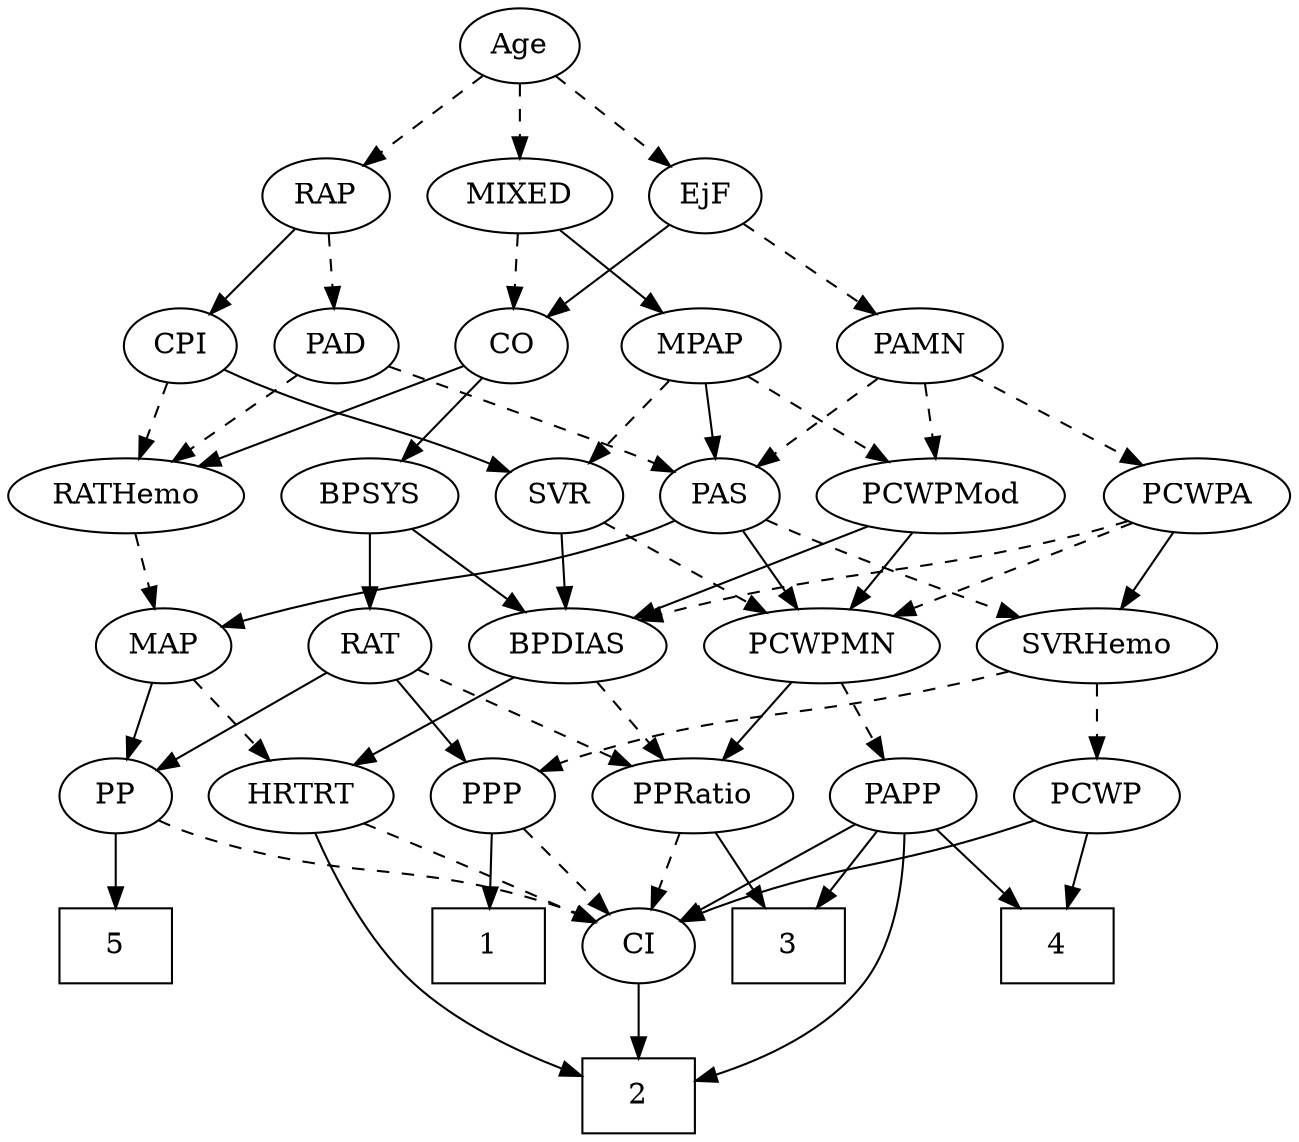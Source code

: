 strict digraph {
	graph [bb="0,0,561.99,540"];
	node [label="\N"];
	1	[height=0.5,
		pos="186.4,90",
		shape=box,
		width=0.75];
	2	[height=0.5,
		pos="258.4,18",
		shape=box,
		width=0.75];
	3	[height=0.5,
		pos="330.4,90",
		shape=box,
		width=0.75];
	4	[height=0.5,
		pos="455.4,90",
		shape=box,
		width=0.75];
	5	[height=0.5,
		pos="41.396,90",
		shape=box,
		width=0.75];
	Age	[height=0.5,
		pos="223.4,522",
		width=0.75];
	EjF	[height=0.5,
		pos="308.4,450",
		width=0.75];
	Age -> EjF	[pos="e,292.06,464.46 239.78,507.5 252.37,497.14 269.93,482.67 284.14,470.97",
		style=dashed];
	RAP	[height=0.5,
		pos="137.4,450",
		width=0.77632];
	Age -> RAP	[pos="e,154.22,464.69 206.81,507.5 194.17,497.21 176.54,482.86 162.21,471.2",
		style=dashed];
	MIXED	[height=0.5,
		pos="223.4,450",
		width=1.1193];
	Age -> MIXED	[pos="e,223.4,468.1 223.4,503.7 223.4,495.98 223.4,486.71 223.4,478.11",
		style=dashed];
	CO	[height=0.5,
		pos="220.4,378",
		width=0.75];
	EjF -> CO	[pos="e,237.01,392.22 291.43,435.5 278.32,425.08 259.98,410.49 245.22,398.75",
		style=solid];
	PAMN	[height=0.5,
		pos="401.4,378",
		width=1.011];
	EjF -> PAMN	[pos="e,382.06,393.56 325.89,435.83 339.38,425.68 358.31,411.43 373.84,399.74",
		style=dashed];
	PAD	[height=0.5,
		pos="140.4,378",
		width=0.79437];
	RAP -> PAD	[pos="e,139.66,396.1 138.14,431.7 138.47,423.98 138.87,414.71 139.23,406.11",
		style=dashed];
	CPI	[height=0.5,
		pos="66.396,378",
		width=0.75];
	RAP -> CPI	[pos="e,81.088,393.49 122.68,434.5 112.78,424.73 99.552,411.69 88.405,400.7",
		style=solid];
	MPAP	[height=0.5,
		pos="305.4,378",
		width=0.97491];
	MIXED -> MPAP	[pos="e,287.92,393.92 241.19,433.81 252.55,424.11 267.45,411.39 280.04,400.64",
		style=solid];
	MIXED -> CO	[pos="e,221.13,396.1 222.65,431.7 222.32,423.98 221.93,414.71 221.56,406.11",
		style=dashed];
	PAS	[height=0.5,
		pos="311.4,306",
		width=0.75];
	MPAP -> PAS	[pos="e,309.93,324.1 306.88,359.7 307.54,351.98 308.33,342.71 309.07,334.11",
		style=solid];
	SVR	[height=0.5,
		pos="238.4,306",
		width=0.77632];
	MPAP -> SVR	[pos="e,252.76,322.01 290.53,361.46 281.47,352 269.74,339.75 259.71,329.27",
		style=dashed];
	PCWPMod	[height=0.5,
		pos="408.4,306",
		width=1.4443];
	MPAP -> PCWPMod	[pos="e,385.94,322.26 325.75,363.17 340.52,353.13 360.78,339.36 377.54,327.97",
		style=dashed];
	BPSYS	[height=0.5,
		pos="154.4,306",
		width=1.0471];
	RAT	[height=0.5,
		pos="154.4,234",
		width=0.75827];
	BPSYS -> RAT	[pos="e,154.4,252.1 154.4,287.7 154.4,279.98 154.4,270.71 154.4,262.11",
		style=solid];
	BPDIAS	[height=0.5,
		pos="242.4,234",
		width=1.1735];
	BPSYS -> BPDIAS	[pos="e,223.15,250.31 173.06,290.15 185.26,280.45 201.4,267.61 215.04,256.76",
		style=solid];
	PAD -> PAS	[pos="e,290.18,317.31 164.19,367.76 200.03,353.83 264.79,328.58 275.4,324 277.2,323.22 279.06,322.4 280.92,321.56",
		style=dashed];
	RATHemo	[height=0.5,
		pos="49.396,306",
		width=1.3721];
	PAD -> RATHemo	[pos="e,69.747,322.65 122.85,363.5 110.16,353.74 92.725,340.33 78.028,329.02",
		style=dashed];
	CO -> BPSYS	[pos="e,169.29,322.8 206.4,362.15 197.63,352.85 186.14,340.67 176.2,330.12",
		style=solid];
	CO -> RATHemo	[pos="e,81.065,319.96 198.04,367.85 170.85,356.72 124.41,337.71 90.658,323.89",
		style=solid];
	PCWPMN	[height=0.5,
		pos="352.4,234",
		width=1.3902];
	PAS -> PCWPMN	[pos="e,342.37,252.12 320.9,288.76 325.73,280.53 331.71,270.32 337.16,261.02",
		style=solid];
	SVRHemo	[height=0.5,
		pos="470.4,234",
		width=1.3902];
	PAS -> SVRHemo	[pos="e,439.18,248.1 332.66,294.81 337.49,292.54 342.61,290.16 347.4,288 374.68,275.68 405.64,262.35 429.67,252.14",
		style=dashed];
	MAP	[height=0.5,
		pos="63.396,234",
		width=0.84854];
	PAS -> MAP	[pos="e,89.578,243.53 290.77,294.33 285.82,292.03 280.49,289.76 275.4,288 207.75,264.58 187.53,270.58 118.4,252 112.19,250.33 105.63,248.43 \
99.286,246.51",
		style=solid];
	PAMN -> PAS	[pos="e,328.5,320.3 382.75,362.5 369.41,352.12 351.29,338.03 336.65,326.64",
		style=dashed];
	PAMN -> PCWPMod	[pos="e,406.69,324.1 403.13,359.7 403.9,351.98 404.82,342.71 405.68,334.11",
		style=dashed];
	PCWPA	[height=0.5,
		pos="520.4,306",
		width=1.1555];
	PAMN -> PCWPA	[pos="e,496.59,321 424.06,363.67 442.07,353.07 467.51,338.11 487.72,326.22",
		style=dashed];
	RATHemo -> MAP	[pos="e,59.975,252.1 52.856,287.7 54.399,279.98 56.253,270.71 57.973,262.11",
		style=dashed];
	CPI -> RATHemo	[pos="e,53.591,324.28 62.28,360.05 60.388,352.26 58.095,342.82 55.972,334.08",
		style=dashed];
	CPI -> SVR	[pos="e,216.61,317.37 87.57,366.6 92.405,364.34 97.547,362.02 102.4,360 145.61,341.98 158.09,341.79 201.4,324 203.26,323.23 205.17,322.43 \
207.08,321.6",
		style=solid];
	PP	[height=0.5,
		pos="41.396,162",
		width=0.75];
	RAT -> PP	[pos="e,60.659,174.93 135.23,221.13 117.13,209.91 89.773,192.97 69.262,180.26",
		style=solid];
	PPP	[height=0.5,
		pos="211.4,162",
		width=0.75];
	RAT -> PPP	[pos="e,199.05,178.16 166.76,217.81 174.31,208.55 184.1,196.52 192.59,186.09",
		style=solid];
	PPRatio	[height=0.5,
		pos="296.4,162",
		width=1.1013];
	RAT -> PPRatio	[pos="e,270.41,175.81 175.65,222.52 198.29,211.36 234.47,193.53 261.33,180.29",
		style=dashed];
	SVR -> PCWPMN	[pos="e,328.31,249.79 257.99,292.97 274.89,282.59 299.63,267.4 319.54,255.17",
		style=dashed];
	SVR -> BPDIAS	[pos="e,241.42,252.1 239.38,287.7 239.83,279.98 240.35,270.71 240.85,262.11",
		style=solid];
	PCWPMod -> PCWPMN	[pos="e,365.57,251.47 395.12,288.41 388.22,279.78 379.65,269.06 371.99,259.5",
		style=solid];
	PCWPMod -> BPDIAS	[pos="e,271.39,247.23 376.78,291.67 349.48,280.16 309.96,263.49 280.84,251.21",
		style=solid];
	PCWPA -> PCWPMN	[pos="e,383.75,248.06 491.52,292.97 464.43,281.68 423.64,264.69 393.23,252.01",
		style=dashed];
	PCWPA -> SVRHemo	[pos="e,482.51,251.96 508.55,288.41 502.53,279.99 495.1,269.58 488.4,260.2",
		style=solid];
	PCWPA -> BPDIAS	[pos="e,273.77,246.12 489.29,293.97 482.76,291.84 475.89,289.74 469.4,288 392.27,267.34 370.52,272.66 293.4,252 290.2,251.14 286.9,250.2 \
283.6,249.2",
		style=dashed];
	PCWPMN -> PPRatio	[pos="e,309.57,179.47 339.12,216.41 332.22,207.78 323.65,197.06 315.99,187.5",
		style=solid];
	PAPP	[height=0.5,
		pos="385.4,162",
		width=0.88464];
	PCWPMN -> PAPP	[pos="e,377.48,179.79 360.38,216.05 364.19,207.97 368.84,198.12 373.09,189.11",
		style=dashed];
	SVRHemo -> PPP	[pos="e,232.01,173.7 433.04,221.84 425.88,219.82 418.42,217.78 411.4,216 339.06,197.66 318.03,204.08 247.4,180 245.48,179.35 243.54,178.62 \
241.59,177.85",
		style=dashed];
	PCWP	[height=0.5,
		pos="470.4,162",
		width=0.97491];
	SVRHemo -> PCWP	[pos="e,470.4,180.1 470.4,215.7 470.4,207.98 470.4,198.71 470.4,190.11",
		style=dashed];
	BPDIAS -> PPRatio	[pos="e,283.94,179.15 254.92,216.76 261.67,208.02 270.13,197.05 277.64,187.31",
		style=dashed];
	HRTRT	[height=0.5,
		pos="126.4,162",
		width=1.1013];
	BPDIAS -> HRTRT	[pos="e,149.44,176.91 218.92,218.83 201.43,208.28 177.36,193.75 158.15,182.16",
		style=solid];
	MAP -> PP	[pos="e,46.672,179.79 58.07,216.05 55.557,208.06 52.5,198.33 49.693,189.4",
		style=solid];
	MAP -> HRTRT	[pos="e,111.88,179.13 77.066,217.81 85.256,208.71 95.844,196.95 105.11,186.65",
		style=dashed];
	PP -> 5	[pos="e,41.396,108.1 41.396,143.7 41.396,135.98 41.396,126.71 41.396,118.11",
		style=solid];
	CI	[height=0.5,
		pos="258.4,90",
		width=0.75];
	PP -> CI	[pos="e,237.75,101.6 62.04,150.4 66.991,148.09 72.317,145.81 77.396,144 139.95,121.71 159.85,130.29 222.4,108 224.3,107.32 226.24,106.58 \
228.18,105.79",
		style=dashed];
	PPP -> 1	[pos="e,192.63,108.45 205.47,144.41 202.66,136.54 199.23,126.93 196.05,118.04",
		style=solid];
	PPP -> CI	[pos="e,247.77,106.82 222.06,145.12 227.95,136.34 235.39,125.26 242,115.42",
		style=dashed];
	PPRatio -> 3	[pos="e,322,108.28 304.63,144.05 308.49,136.09 313.2,126.41 317.52,117.51",
		style=solid];
	PPRatio -> CI	[pos="e,267.34,107.47 287.39,144.41 282.85,136.04 277.24,125.71 272.17,116.37",
		style=dashed];
	PCWP -> 4	[pos="e,459.1,108.28 466.76,144.05 465.09,136.26 463.07,126.82 461.2,118.08",
		style=solid];
	PCWP -> CI	[pos="e,279.45,101.7 443.56,150.13 437.93,147.99 432,145.84 426.4,144 368.63,125.02 351.44,129.06 294.4,108 292.55,107.32 290.67,106.58 \
288.78,105.8",
		style=solid];
	CI -> 2	[pos="e,258.4,36.104 258.4,71.697 258.4,63.983 258.4,54.712 258.4,46.112",
		style=solid];
	PAPP -> 2	[pos="e,285.79,25.183 385.99,143.75 385.76,124.34 382.62,92.804 366.4,72 348.86,49.521 319.32,35.945 295.56,28.17",
		style=solid];
	PAPP -> 3	[pos="e,343.98,108.29 372.92,145.12 366.25,136.63 357.88,125.98 350.34,116.38",
		style=solid];
	PAPP -> 4	[pos="e,438.27,108.13 400.58,145.81 409.51,136.88 421.01,125.38 431.17,115.23",
		style=solid];
	PAPP -> CI	[pos="e,278.59,102.13 363.27,148.81 342.29,137.24 310.62,119.78 287.57,107.08",
		style=solid];
	HRTRT -> 2	[pos="e,231.31,25.431 126.92,143.69 128.37,124.22 133.4,92.629 150.4,72 168.52,49.994 198.02,36.387 221.61,28.479",
		style=solid];
	HRTRT -> CI	[pos="e,238.01,101.81 151.22,147.83 173.28,136.14 205.55,119.03 228.91,106.64",
		style=dashed];
}
